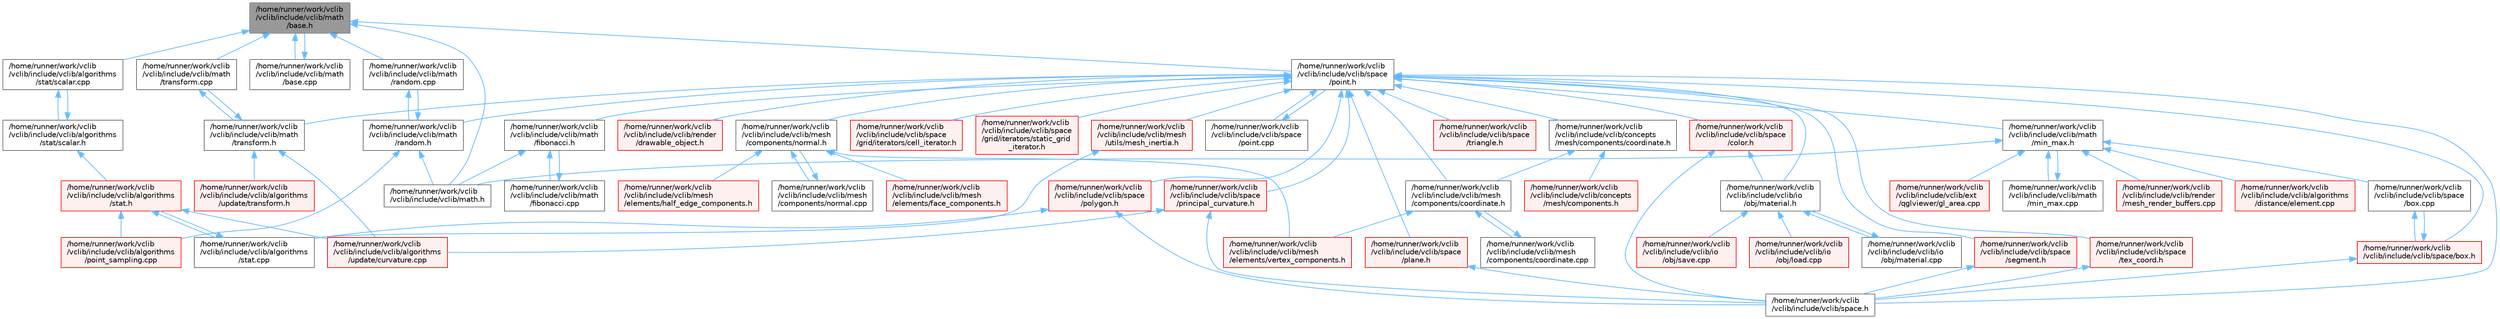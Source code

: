digraph "/home/runner/work/vclib/vclib/include/vclib/math/base.h"
{
 // LATEX_PDF_SIZE
  bgcolor="transparent";
  edge [fontname=Helvetica,fontsize=10,labelfontname=Helvetica,labelfontsize=10];
  node [fontname=Helvetica,fontsize=10,shape=box,height=0.2,width=0.4];
  Node1 [label="/home/runner/work/vclib\l/vclib/include/vclib/math\l/base.h",height=0.2,width=0.4,color="gray40", fillcolor="grey60", style="filled", fontcolor="black",tooltip=" "];
  Node1 -> Node2 [dir="back",color="steelblue1",style="solid"];
  Node2 [label="/home/runner/work/vclib\l/vclib/include/vclib/algorithms\l/stat/scalar.cpp",height=0.2,width=0.4,color="grey40", fillcolor="white", style="filled",URL="$algorithms_2stat_2scalar_8cpp.html",tooltip=" "];
  Node2 -> Node3 [dir="back",color="steelblue1",style="solid"];
  Node3 [label="/home/runner/work/vclib\l/vclib/include/vclib/algorithms\l/stat/scalar.h",height=0.2,width=0.4,color="grey40", fillcolor="white", style="filled",URL="$algorithms_2stat_2scalar_8h.html",tooltip=" "];
  Node3 -> Node4 [dir="back",color="steelblue1",style="solid"];
  Node4 [label="/home/runner/work/vclib\l/vclib/include/vclib/algorithms\l/stat.h",height=0.2,width=0.4,color="red", fillcolor="#FFF0F0", style="filled",URL="$stat_8h.html",tooltip=" "];
  Node4 -> Node8 [dir="back",color="steelblue1",style="solid"];
  Node8 [label="/home/runner/work/vclib\l/vclib/include/vclib/algorithms\l/point_sampling.cpp",height=0.2,width=0.4,color="red", fillcolor="#FFF0F0", style="filled",URL="$point__sampling_8cpp.html",tooltip=" "];
  Node4 -> Node16 [dir="back",color="steelblue1",style="solid"];
  Node16 [label="/home/runner/work/vclib\l/vclib/include/vclib/algorithms\l/stat.cpp",height=0.2,width=0.4,color="grey40", fillcolor="white", style="filled",URL="$stat_8cpp.html",tooltip=" "];
  Node16 -> Node4 [dir="back",color="steelblue1",style="solid"];
  Node4 -> Node13 [dir="back",color="steelblue1",style="solid"];
  Node13 [label="/home/runner/work/vclib\l/vclib/include/vclib/algorithms\l/update/curvature.cpp",height=0.2,width=0.4,color="red", fillcolor="#FFF0F0", style="filled",URL="$curvature_8cpp.html",tooltip=" "];
  Node3 -> Node2 [dir="back",color="steelblue1",style="solid"];
  Node1 -> Node21 [dir="back",color="steelblue1",style="solid"];
  Node21 [label="/home/runner/work/vclib\l/vclib/include/vclib/math.h",height=0.2,width=0.4,color="grey40", fillcolor="white", style="filled",URL="$math_8h.html",tooltip=" "];
  Node1 -> Node22 [dir="back",color="steelblue1",style="solid"];
  Node22 [label="/home/runner/work/vclib\l/vclib/include/vclib/math\l/base.cpp",height=0.2,width=0.4,color="grey40", fillcolor="white", style="filled",URL="$base_8cpp.html",tooltip=" "];
  Node22 -> Node1 [dir="back",color="steelblue1",style="solid"];
  Node1 -> Node23 [dir="back",color="steelblue1",style="solid"];
  Node23 [label="/home/runner/work/vclib\l/vclib/include/vclib/math\l/random.cpp",height=0.2,width=0.4,color="grey40", fillcolor="white", style="filled",URL="$random_8cpp.html",tooltip=" "];
  Node23 -> Node24 [dir="back",color="steelblue1",style="solid"];
  Node24 [label="/home/runner/work/vclib\l/vclib/include/vclib/math\l/random.h",height=0.2,width=0.4,color="grey40", fillcolor="white", style="filled",URL="$random_8h.html",tooltip=" "];
  Node24 -> Node8 [dir="back",color="steelblue1",style="solid"];
  Node24 -> Node21 [dir="back",color="steelblue1",style="solid"];
  Node24 -> Node23 [dir="back",color="steelblue1",style="solid"];
  Node1 -> Node25 [dir="back",color="steelblue1",style="solid"];
  Node25 [label="/home/runner/work/vclib\l/vclib/include/vclib/math\l/transform.cpp",height=0.2,width=0.4,color="grey40", fillcolor="white", style="filled",URL="$math_2transform_8cpp.html",tooltip=" "];
  Node25 -> Node26 [dir="back",color="steelblue1",style="solid"];
  Node26 [label="/home/runner/work/vclib\l/vclib/include/vclib/math\l/transform.h",height=0.2,width=0.4,color="grey40", fillcolor="white", style="filled",URL="$math_2transform_8h.html",tooltip=" "];
  Node26 -> Node13 [dir="back",color="steelblue1",style="solid"];
  Node26 -> Node27 [dir="back",color="steelblue1",style="solid"];
  Node27 [label="/home/runner/work/vclib\l/vclib/include/vclib/algorithms\l/update/transform.h",height=0.2,width=0.4,color="red", fillcolor="#FFF0F0", style="filled",URL="$algorithms_2update_2transform_8h.html",tooltip=" "];
  Node26 -> Node25 [dir="back",color="steelblue1",style="solid"];
  Node1 -> Node32 [dir="back",color="steelblue1",style="solid"];
  Node32 [label="/home/runner/work/vclib\l/vclib/include/vclib/space\l/point.h",height=0.2,width=0.4,color="grey40", fillcolor="white", style="filled",URL="$space_2point_8h.html",tooltip=" "];
  Node32 -> Node33 [dir="back",color="steelblue1",style="solid"];
  Node33 [label="/home/runner/work/vclib\l/vclib/include/vclib/concepts\l/mesh/components/coordinate.h",height=0.2,width=0.4,color="grey40", fillcolor="white", style="filled",URL="$concepts_2mesh_2components_2coordinate_8h.html",tooltip=" "];
  Node33 -> Node34 [dir="back",color="steelblue1",style="solid"];
  Node34 [label="/home/runner/work/vclib\l/vclib/include/vclib/concepts\l/mesh/components.h",height=0.2,width=0.4,color="red", fillcolor="#FFF0F0", style="filled",URL="$concepts_2mesh_2components_8h.html",tooltip=" "];
  Node33 -> Node228 [dir="back",color="steelblue1",style="solid"];
  Node228 [label="/home/runner/work/vclib\l/vclib/include/vclib/mesh\l/components/coordinate.h",height=0.2,width=0.4,color="grey40", fillcolor="white", style="filled",URL="$mesh_2components_2coordinate_8h.html",tooltip=" "];
  Node228 -> Node229 [dir="back",color="steelblue1",style="solid"];
  Node229 [label="/home/runner/work/vclib\l/vclib/include/vclib/mesh\l/components/coordinate.cpp",height=0.2,width=0.4,color="grey40", fillcolor="white", style="filled",URL="$coordinate_8cpp.html",tooltip=" "];
  Node229 -> Node228 [dir="back",color="steelblue1",style="solid"];
  Node228 -> Node230 [dir="back",color="steelblue1",style="solid"];
  Node230 [label="/home/runner/work/vclib\l/vclib/include/vclib/mesh\l/elements/vertex_components.h",height=0.2,width=0.4,color="red", fillcolor="#FFF0F0", style="filled",URL="$vertex__components_8h.html",tooltip=" "];
  Node32 -> Node231 [dir="back",color="steelblue1",style="solid"];
  Node231 [label="/home/runner/work/vclib\l/vclib/include/vclib/io\l/obj/material.h",height=0.2,width=0.4,color="grey40", fillcolor="white", style="filled",URL="$material_8h.html",tooltip=" "];
  Node231 -> Node64 [dir="back",color="steelblue1",style="solid"];
  Node64 [label="/home/runner/work/vclib\l/vclib/include/vclib/io\l/obj/load.cpp",height=0.2,width=0.4,color="red", fillcolor="#FFF0F0", style="filled",URL="$obj_2load_8cpp.html",tooltip=" "];
  Node231 -> Node232 [dir="back",color="steelblue1",style="solid"];
  Node232 [label="/home/runner/work/vclib\l/vclib/include/vclib/io\l/obj/material.cpp",height=0.2,width=0.4,color="grey40", fillcolor="white", style="filled",URL="$material_8cpp.html",tooltip=" "];
  Node232 -> Node231 [dir="back",color="steelblue1",style="solid"];
  Node231 -> Node154 [dir="back",color="steelblue1",style="solid"];
  Node154 [label="/home/runner/work/vclib\l/vclib/include/vclib/io\l/obj/save.cpp",height=0.2,width=0.4,color="red", fillcolor="#FFF0F0", style="filled",URL="$obj_2save_8cpp.html",tooltip=" "];
  Node32 -> Node233 [dir="back",color="steelblue1",style="solid"];
  Node233 [label="/home/runner/work/vclib\l/vclib/include/vclib/math\l/fibonacci.h",height=0.2,width=0.4,color="grey40", fillcolor="white", style="filled",URL="$fibonacci_8h.html",tooltip=" "];
  Node233 -> Node21 [dir="back",color="steelblue1",style="solid"];
  Node233 -> Node234 [dir="back",color="steelblue1",style="solid"];
  Node234 [label="/home/runner/work/vclib\l/vclib/include/vclib/math\l/fibonacci.cpp",height=0.2,width=0.4,color="grey40", fillcolor="white", style="filled",URL="$fibonacci_8cpp.html",tooltip=" "];
  Node234 -> Node233 [dir="back",color="steelblue1",style="solid"];
  Node32 -> Node235 [dir="back",color="steelblue1",style="solid"];
  Node235 [label="/home/runner/work/vclib\l/vclib/include/vclib/math\l/min_max.h",height=0.2,width=0.4,color="grey40", fillcolor="white", style="filled",URL="$min__max_8h.html",tooltip=" "];
  Node235 -> Node42 [dir="back",color="steelblue1",style="solid"];
  Node42 [label="/home/runner/work/vclib\l/vclib/include/vclib/algorithms\l/distance/element.cpp",height=0.2,width=0.4,color="red", fillcolor="#FFF0F0", style="filled",URL="$algorithms_2distance_2element_8cpp.html",tooltip=" "];
  Node235 -> Node236 [dir="back",color="steelblue1",style="solid"];
  Node236 [label="/home/runner/work/vclib\l/vclib/include/vclib/ext\l/qglviewer/gl_area.cpp",height=0.2,width=0.4,color="red", fillcolor="#FFF0F0", style="filled",URL="$gl__area_8cpp.html",tooltip=" "];
  Node235 -> Node21 [dir="back",color="steelblue1",style="solid"];
  Node235 -> Node238 [dir="back",color="steelblue1",style="solid"];
  Node238 [label="/home/runner/work/vclib\l/vclib/include/vclib/math\l/min_max.cpp",height=0.2,width=0.4,color="grey40", fillcolor="white", style="filled",URL="$min__max_8cpp.html",tooltip=" "];
  Node238 -> Node235 [dir="back",color="steelblue1",style="solid"];
  Node235 -> Node83 [dir="back",color="steelblue1",style="solid"];
  Node83 [label="/home/runner/work/vclib\l/vclib/include/vclib/render\l/mesh_render_buffers.cpp",height=0.2,width=0.4,color="red", fillcolor="#FFF0F0", style="filled",URL="$mesh__render__buffers_8cpp.html",tooltip=" "];
  Node235 -> Node239 [dir="back",color="steelblue1",style="solid"];
  Node239 [label="/home/runner/work/vclib\l/vclib/include/vclib/space\l/box.cpp",height=0.2,width=0.4,color="grey40", fillcolor="white", style="filled",URL="$box_8cpp.html",tooltip=" "];
  Node239 -> Node240 [dir="back",color="steelblue1",style="solid"];
  Node240 [label="/home/runner/work/vclib\l/vclib/include/vclib/space/box.h",height=0.2,width=0.4,color="red", fillcolor="#FFF0F0", style="filled",URL="$space_2box_8h.html",tooltip=" "];
  Node240 -> Node49 [dir="back",color="steelblue1",style="solid"];
  Node49 [label="/home/runner/work/vclib\l/vclib/include/vclib/space.h",height=0.2,width=0.4,color="grey40", fillcolor="white", style="filled",URL="$space_8h.html",tooltip=" "];
  Node240 -> Node239 [dir="back",color="steelblue1",style="solid"];
  Node32 -> Node24 [dir="back",color="steelblue1",style="solid"];
  Node32 -> Node26 [dir="back",color="steelblue1",style="solid"];
  Node32 -> Node228 [dir="back",color="steelblue1",style="solid"];
  Node32 -> Node250 [dir="back",color="steelblue1",style="solid"];
  Node250 [label="/home/runner/work/vclib\l/vclib/include/vclib/mesh\l/components/normal.h",height=0.2,width=0.4,color="grey40", fillcolor="white", style="filled",URL="$mesh_2components_2normal_8h.html",tooltip=" "];
  Node250 -> Node251 [dir="back",color="steelblue1",style="solid"];
  Node251 [label="/home/runner/work/vclib\l/vclib/include/vclib/mesh\l/components/normal.cpp",height=0.2,width=0.4,color="grey40", fillcolor="white", style="filled",URL="$mesh_2components_2normal_8cpp.html",tooltip=" "];
  Node251 -> Node250 [dir="back",color="steelblue1",style="solid"];
  Node250 -> Node252 [dir="back",color="steelblue1",style="solid"];
  Node252 [label="/home/runner/work/vclib\l/vclib/include/vclib/mesh\l/elements/face_components.h",height=0.2,width=0.4,color="red", fillcolor="#FFF0F0", style="filled",URL="$face__components_8h.html",tooltip=" "];
  Node250 -> Node253 [dir="back",color="steelblue1",style="solid"];
  Node253 [label="/home/runner/work/vclib\l/vclib/include/vclib/mesh\l/elements/half_edge_components.h",height=0.2,width=0.4,color="red", fillcolor="#FFF0F0", style="filled",URL="$half__edge__components_8h.html",tooltip=" "];
  Node250 -> Node230 [dir="back",color="steelblue1",style="solid"];
  Node32 -> Node82 [dir="back",color="steelblue1",style="solid"];
  Node82 [label="/home/runner/work/vclib\l/vclib/include/vclib/mesh\l/utils/mesh_inertia.h",height=0.2,width=0.4,color="red", fillcolor="#FFF0F0", style="filled",URL="$mesh__inertia_8h.html",tooltip=" "];
  Node82 -> Node16 [dir="back",color="steelblue1",style="solid"];
  Node32 -> Node254 [dir="back",color="steelblue1",style="solid"];
  Node254 [label="/home/runner/work/vclib\l/vclib/include/vclib/render\l/drawable_object.h",height=0.2,width=0.4,color="red", fillcolor="#FFF0F0", style="filled",URL="$drawable__object_8h.html",tooltip=" "];
  Node32 -> Node49 [dir="back",color="steelblue1",style="solid"];
  Node32 -> Node240 [dir="back",color="steelblue1",style="solid"];
  Node32 -> Node262 [dir="back",color="steelblue1",style="solid"];
  Node262 [label="/home/runner/work/vclib\l/vclib/include/vclib/space\l/color.h",height=0.2,width=0.4,color="red", fillcolor="#FFF0F0", style="filled",URL="$space_2color_8h.html",tooltip=" "];
  Node262 -> Node231 [dir="back",color="steelblue1",style="solid"];
  Node262 -> Node49 [dir="back",color="steelblue1",style="solid"];
  Node32 -> Node278 [dir="back",color="steelblue1",style="solid"];
  Node278 [label="/home/runner/work/vclib\l/vclib/include/vclib/space\l/grid/iterators/cell_iterator.h",height=0.2,width=0.4,color="red", fillcolor="#FFF0F0", style="filled",URL="$cell__iterator_8h.html",tooltip=" "];
  Node32 -> Node280 [dir="back",color="steelblue1",style="solid"];
  Node280 [label="/home/runner/work/vclib\l/vclib/include/vclib/space\l/grid/iterators/static_grid\l_iterator.h",height=0.2,width=0.4,color="red", fillcolor="#FFF0F0", style="filled",URL="$static__grid__iterator_8h.html",tooltip=" "];
  Node32 -> Node282 [dir="back",color="steelblue1",style="solid"];
  Node282 [label="/home/runner/work/vclib\l/vclib/include/vclib/space\l/plane.h",height=0.2,width=0.4,color="red", fillcolor="#FFF0F0", style="filled",URL="$space_2plane_8h.html",tooltip=" "];
  Node282 -> Node49 [dir="back",color="steelblue1",style="solid"];
  Node32 -> Node286 [dir="back",color="steelblue1",style="solid"];
  Node286 [label="/home/runner/work/vclib\l/vclib/include/vclib/space\l/point.cpp",height=0.2,width=0.4,color="grey40", fillcolor="white", style="filled",URL="$point_8cpp.html",tooltip=" "];
  Node286 -> Node32 [dir="back",color="steelblue1",style="solid"];
  Node32 -> Node220 [dir="back",color="steelblue1",style="solid"];
  Node220 [label="/home/runner/work/vclib\l/vclib/include/vclib/space\l/polygon.h",height=0.2,width=0.4,color="red", fillcolor="#FFF0F0", style="filled",URL="$space_2polygon_8h.html",tooltip=" "];
  Node220 -> Node16 [dir="back",color="steelblue1",style="solid"];
  Node220 -> Node49 [dir="back",color="steelblue1",style="solid"];
  Node32 -> Node287 [dir="back",color="steelblue1",style="solid"];
  Node287 [label="/home/runner/work/vclib\l/vclib/include/vclib/space\l/principal_curvature.h",height=0.2,width=0.4,color="red", fillcolor="#FFF0F0", style="filled",URL="$space_2principal__curvature_8h.html",tooltip=" "];
  Node287 -> Node13 [dir="back",color="steelblue1",style="solid"];
  Node287 -> Node49 [dir="back",color="steelblue1",style="solid"];
  Node32 -> Node291 [dir="back",color="steelblue1",style="solid"];
  Node291 [label="/home/runner/work/vclib\l/vclib/include/vclib/space\l/segment.h",height=0.2,width=0.4,color="red", fillcolor="#FFF0F0", style="filled",URL="$space_2segment_8h.html",tooltip=" "];
  Node291 -> Node49 [dir="back",color="steelblue1",style="solid"];
  Node32 -> Node293 [dir="back",color="steelblue1",style="solid"];
  Node293 [label="/home/runner/work/vclib\l/vclib/include/vclib/space\l/tex_coord.h",height=0.2,width=0.4,color="red", fillcolor="#FFF0F0", style="filled",URL="$space_2tex__coord_8h.html",tooltip=" "];
  Node293 -> Node49 [dir="back",color="steelblue1",style="solid"];
  Node32 -> Node300 [dir="back",color="steelblue1",style="solid"];
  Node300 [label="/home/runner/work/vclib\l/vclib/include/vclib/space\l/triangle.h",height=0.2,width=0.4,color="red", fillcolor="#FFF0F0", style="filled",URL="$space_2triangle_8h.html",tooltip=" "];
}
